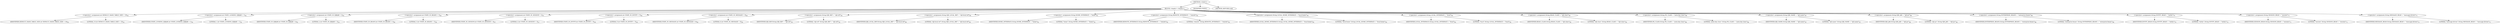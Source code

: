 digraph "&lt;clinit&gt;" {  
"1037" [label = <(METHOD,&lt;clinit&gt;)> ]
"1038" [label = <(BLOCK,&lt;empty&gt;,&lt;empty&gt;)> ]
"1039" [label = <(&lt;operator&gt;.assignment,int DEFAULT_HASH_TABLE_SIZE = 10)<SUB>43</SUB>> ]
"1040" [label = <(IDENTIFIER,DEFAULT_HASH_TABLE_SIZE,int DEFAULT_HASH_TABLE_SIZE = 10)<SUB>43</SUB>> ]
"1041" [label = <(LITERAL,10,int DEFAULT_HASH_TABLE_SIZE = 10)<SUB>43</SUB>> ]
"1042" [label = <(&lt;operator&gt;.assignment,int STATE_LOOKING_EJBJAR = 1)<SUB>44</SUB>> ]
"1043" [label = <(IDENTIFIER,STATE_LOOKING_EJBJAR,int STATE_LOOKING_EJBJAR = 1)<SUB>44</SUB>> ]
"1044" [label = <(LITERAL,1,int STATE_LOOKING_EJBJAR = 1)<SUB>44</SUB>> ]
"1045" [label = <(&lt;operator&gt;.assignment,int STATE_IN_EJBJAR = 2)<SUB>45</SUB>> ]
"1046" [label = <(IDENTIFIER,STATE_IN_EJBJAR,int STATE_IN_EJBJAR = 2)<SUB>45</SUB>> ]
"1047" [label = <(LITERAL,2,int STATE_IN_EJBJAR = 2)<SUB>45</SUB>> ]
"1048" [label = <(&lt;operator&gt;.assignment,int STATE_IN_BEANS = 3)<SUB>46</SUB>> ]
"1049" [label = <(IDENTIFIER,STATE_IN_BEANS,int STATE_IN_BEANS = 3)<SUB>46</SUB>> ]
"1050" [label = <(LITERAL,3,int STATE_IN_BEANS = 3)<SUB>46</SUB>> ]
"1051" [label = <(&lt;operator&gt;.assignment,int STATE_IN_SESSION = 4)<SUB>47</SUB>> ]
"1052" [label = <(IDENTIFIER,STATE_IN_SESSION,int STATE_IN_SESSION = 4)<SUB>47</SUB>> ]
"1053" [label = <(LITERAL,4,int STATE_IN_SESSION = 4)<SUB>47</SUB>> ]
"1054" [label = <(&lt;operator&gt;.assignment,int STATE_IN_ENTITY = 5)<SUB>48</SUB>> ]
"1055" [label = <(IDENTIFIER,STATE_IN_ENTITY,int STATE_IN_ENTITY = 5)<SUB>48</SUB>> ]
"1056" [label = <(LITERAL,5,int STATE_IN_ENTITY = 5)<SUB>48</SUB>> ]
"1057" [label = <(&lt;operator&gt;.assignment,int STATE_IN_MESSAGE = 6)<SUB>49</SUB>> ]
"1058" [label = <(IDENTIFIER,STATE_IN_MESSAGE,int STATE_IN_MESSAGE = 6)<SUB>49</SUB>> ]
"1059" [label = <(LITERAL,6,int STATE_IN_MESSAGE = 6)<SUB>49</SUB>> ]
"1060" [label = <(&lt;operator&gt;.assignment,String EJB_REF = &quot;ejb-ref&quot;)<SUB>59</SUB>> ]
"1061" [label = <(IDENTIFIER,EJB_REF,String EJB_REF = &quot;ejb-ref&quot;)<SUB>59</SUB>> ]
"1062" [label = <(LITERAL,&quot;ejb-ref&quot;,String EJB_REF = &quot;ejb-ref&quot;)<SUB>59</SUB>> ]
"1063" [label = <(&lt;operator&gt;.assignment,String EJB_LOCAL_REF = &quot;ejb-local-ref&quot;)<SUB>60</SUB>> ]
"1064" [label = <(IDENTIFIER,EJB_LOCAL_REF,String EJB_LOCAL_REF = &quot;ejb-local-ref&quot;)<SUB>60</SUB>> ]
"1065" [label = <(LITERAL,&quot;ejb-local-ref&quot;,String EJB_LOCAL_REF = &quot;ejb-local-ref&quot;)<SUB>60</SUB>> ]
"1066" [label = <(&lt;operator&gt;.assignment,String HOME_INTERFACE = &quot;home&quot;)<SUB>61</SUB>> ]
"1067" [label = <(IDENTIFIER,HOME_INTERFACE,String HOME_INTERFACE = &quot;home&quot;)<SUB>61</SUB>> ]
"1068" [label = <(LITERAL,&quot;home&quot;,String HOME_INTERFACE = &quot;home&quot;)<SUB>61</SUB>> ]
"1069" [label = <(&lt;operator&gt;.assignment,String REMOTE_INTERFACE = &quot;remote&quot;)<SUB>62</SUB>> ]
"1070" [label = <(IDENTIFIER,REMOTE_INTERFACE,String REMOTE_INTERFACE = &quot;remote&quot;)<SUB>62</SUB>> ]
"1071" [label = <(LITERAL,&quot;remote&quot;,String REMOTE_INTERFACE = &quot;remote&quot;)<SUB>62</SUB>> ]
"1072" [label = <(&lt;operator&gt;.assignment,String LOCAL_HOME_INTERFACE = &quot;local-home&quot;)<SUB>63</SUB>> ]
"1073" [label = <(IDENTIFIER,LOCAL_HOME_INTERFACE,String LOCAL_HOME_INTERFACE = &quot;local-home&quot;)<SUB>63</SUB>> ]
"1074" [label = <(LITERAL,&quot;local-home&quot;,String LOCAL_HOME_INTERFACE = &quot;local-home&quot;)<SUB>63</SUB>> ]
"1075" [label = <(&lt;operator&gt;.assignment,String LOCAL_INTERFACE = &quot;local&quot;)<SUB>64</SUB>> ]
"1076" [label = <(IDENTIFIER,LOCAL_INTERFACE,String LOCAL_INTERFACE = &quot;local&quot;)<SUB>64</SUB>> ]
"1077" [label = <(LITERAL,&quot;local&quot;,String LOCAL_INTERFACE = &quot;local&quot;)<SUB>64</SUB>> ]
"1078" [label = <(&lt;operator&gt;.assignment,String BEAN_CLASS = &quot;ejb-class&quot;)<SUB>65</SUB>> ]
"1079" [label = <(IDENTIFIER,BEAN_CLASS,String BEAN_CLASS = &quot;ejb-class&quot;)<SUB>65</SUB>> ]
"1080" [label = <(LITERAL,&quot;ejb-class&quot;,String BEAN_CLASS = &quot;ejb-class&quot;)<SUB>65</SUB>> ]
"1081" [label = <(&lt;operator&gt;.assignment,String PK_CLASS = &quot;prim-key-class&quot;)<SUB>66</SUB>> ]
"1082" [label = <(IDENTIFIER,PK_CLASS,String PK_CLASS = &quot;prim-key-class&quot;)<SUB>66</SUB>> ]
"1083" [label = <(LITERAL,&quot;prim-key-class&quot;,String PK_CLASS = &quot;prim-key-class&quot;)<SUB>66</SUB>> ]
"1084" [label = <(&lt;operator&gt;.assignment,String EJB_NAME = &quot;ejb-name&quot;)<SUB>67</SUB>> ]
"1085" [label = <(IDENTIFIER,EJB_NAME,String EJB_NAME = &quot;ejb-name&quot;)<SUB>67</SUB>> ]
"1086" [label = <(LITERAL,&quot;ejb-name&quot;,String EJB_NAME = &quot;ejb-name&quot;)<SUB>67</SUB>> ]
"1087" [label = <(&lt;operator&gt;.assignment,String EJB_JAR = &quot;ejb-jar&quot;)<SUB>68</SUB>> ]
"1088" [label = <(IDENTIFIER,EJB_JAR,String EJB_JAR = &quot;ejb-jar&quot;)<SUB>68</SUB>> ]
"1089" [label = <(LITERAL,&quot;ejb-jar&quot;,String EJB_JAR = &quot;ejb-jar&quot;)<SUB>68</SUB>> ]
"1090" [label = <(&lt;operator&gt;.assignment,String ENTERPRISE_BEANS = &quot;enterprise-beans&quot;)<SUB>69</SUB>> ]
"1091" [label = <(IDENTIFIER,ENTERPRISE_BEANS,String ENTERPRISE_BEANS = &quot;enterprise-beans&quot;)<SUB>69</SUB>> ]
"1092" [label = <(LITERAL,&quot;enterprise-beans&quot;,String ENTERPRISE_BEANS = &quot;enterprise-beans&quot;)<SUB>69</SUB>> ]
"1093" [label = <(&lt;operator&gt;.assignment,String ENTITY_BEAN = &quot;entity&quot;)<SUB>70</SUB>> ]
"1094" [label = <(IDENTIFIER,ENTITY_BEAN,String ENTITY_BEAN = &quot;entity&quot;)<SUB>70</SUB>> ]
"1095" [label = <(LITERAL,&quot;entity&quot;,String ENTITY_BEAN = &quot;entity&quot;)<SUB>70</SUB>> ]
"1096" [label = <(&lt;operator&gt;.assignment,String SESSION_BEAN = &quot;session&quot;)<SUB>71</SUB>> ]
"1097" [label = <(IDENTIFIER,SESSION_BEAN,String SESSION_BEAN = &quot;session&quot;)<SUB>71</SUB>> ]
"1098" [label = <(LITERAL,&quot;session&quot;,String SESSION_BEAN = &quot;session&quot;)<SUB>71</SUB>> ]
"1099" [label = <(&lt;operator&gt;.assignment,String MESSAGE_BEAN = &quot;message-driven&quot;)<SUB>72</SUB>> ]
"1100" [label = <(IDENTIFIER,MESSAGE_BEAN,String MESSAGE_BEAN = &quot;message-driven&quot;)<SUB>72</SUB>> ]
"1101" [label = <(LITERAL,&quot;message-driven&quot;,String MESSAGE_BEAN = &quot;message-driven&quot;)<SUB>72</SUB>> ]
"1102" [label = <(MODIFIER,STATIC)> ]
"1103" [label = <(METHOD_RETURN,void)> ]
  "1037" -> "1038" 
  "1037" -> "1102" 
  "1037" -> "1103" 
  "1038" -> "1039" 
  "1038" -> "1042" 
  "1038" -> "1045" 
  "1038" -> "1048" 
  "1038" -> "1051" 
  "1038" -> "1054" 
  "1038" -> "1057" 
  "1038" -> "1060" 
  "1038" -> "1063" 
  "1038" -> "1066" 
  "1038" -> "1069" 
  "1038" -> "1072" 
  "1038" -> "1075" 
  "1038" -> "1078" 
  "1038" -> "1081" 
  "1038" -> "1084" 
  "1038" -> "1087" 
  "1038" -> "1090" 
  "1038" -> "1093" 
  "1038" -> "1096" 
  "1038" -> "1099" 
  "1039" -> "1040" 
  "1039" -> "1041" 
  "1042" -> "1043" 
  "1042" -> "1044" 
  "1045" -> "1046" 
  "1045" -> "1047" 
  "1048" -> "1049" 
  "1048" -> "1050" 
  "1051" -> "1052" 
  "1051" -> "1053" 
  "1054" -> "1055" 
  "1054" -> "1056" 
  "1057" -> "1058" 
  "1057" -> "1059" 
  "1060" -> "1061" 
  "1060" -> "1062" 
  "1063" -> "1064" 
  "1063" -> "1065" 
  "1066" -> "1067" 
  "1066" -> "1068" 
  "1069" -> "1070" 
  "1069" -> "1071" 
  "1072" -> "1073" 
  "1072" -> "1074" 
  "1075" -> "1076" 
  "1075" -> "1077" 
  "1078" -> "1079" 
  "1078" -> "1080" 
  "1081" -> "1082" 
  "1081" -> "1083" 
  "1084" -> "1085" 
  "1084" -> "1086" 
  "1087" -> "1088" 
  "1087" -> "1089" 
  "1090" -> "1091" 
  "1090" -> "1092" 
  "1093" -> "1094" 
  "1093" -> "1095" 
  "1096" -> "1097" 
  "1096" -> "1098" 
  "1099" -> "1100" 
  "1099" -> "1101" 
}

